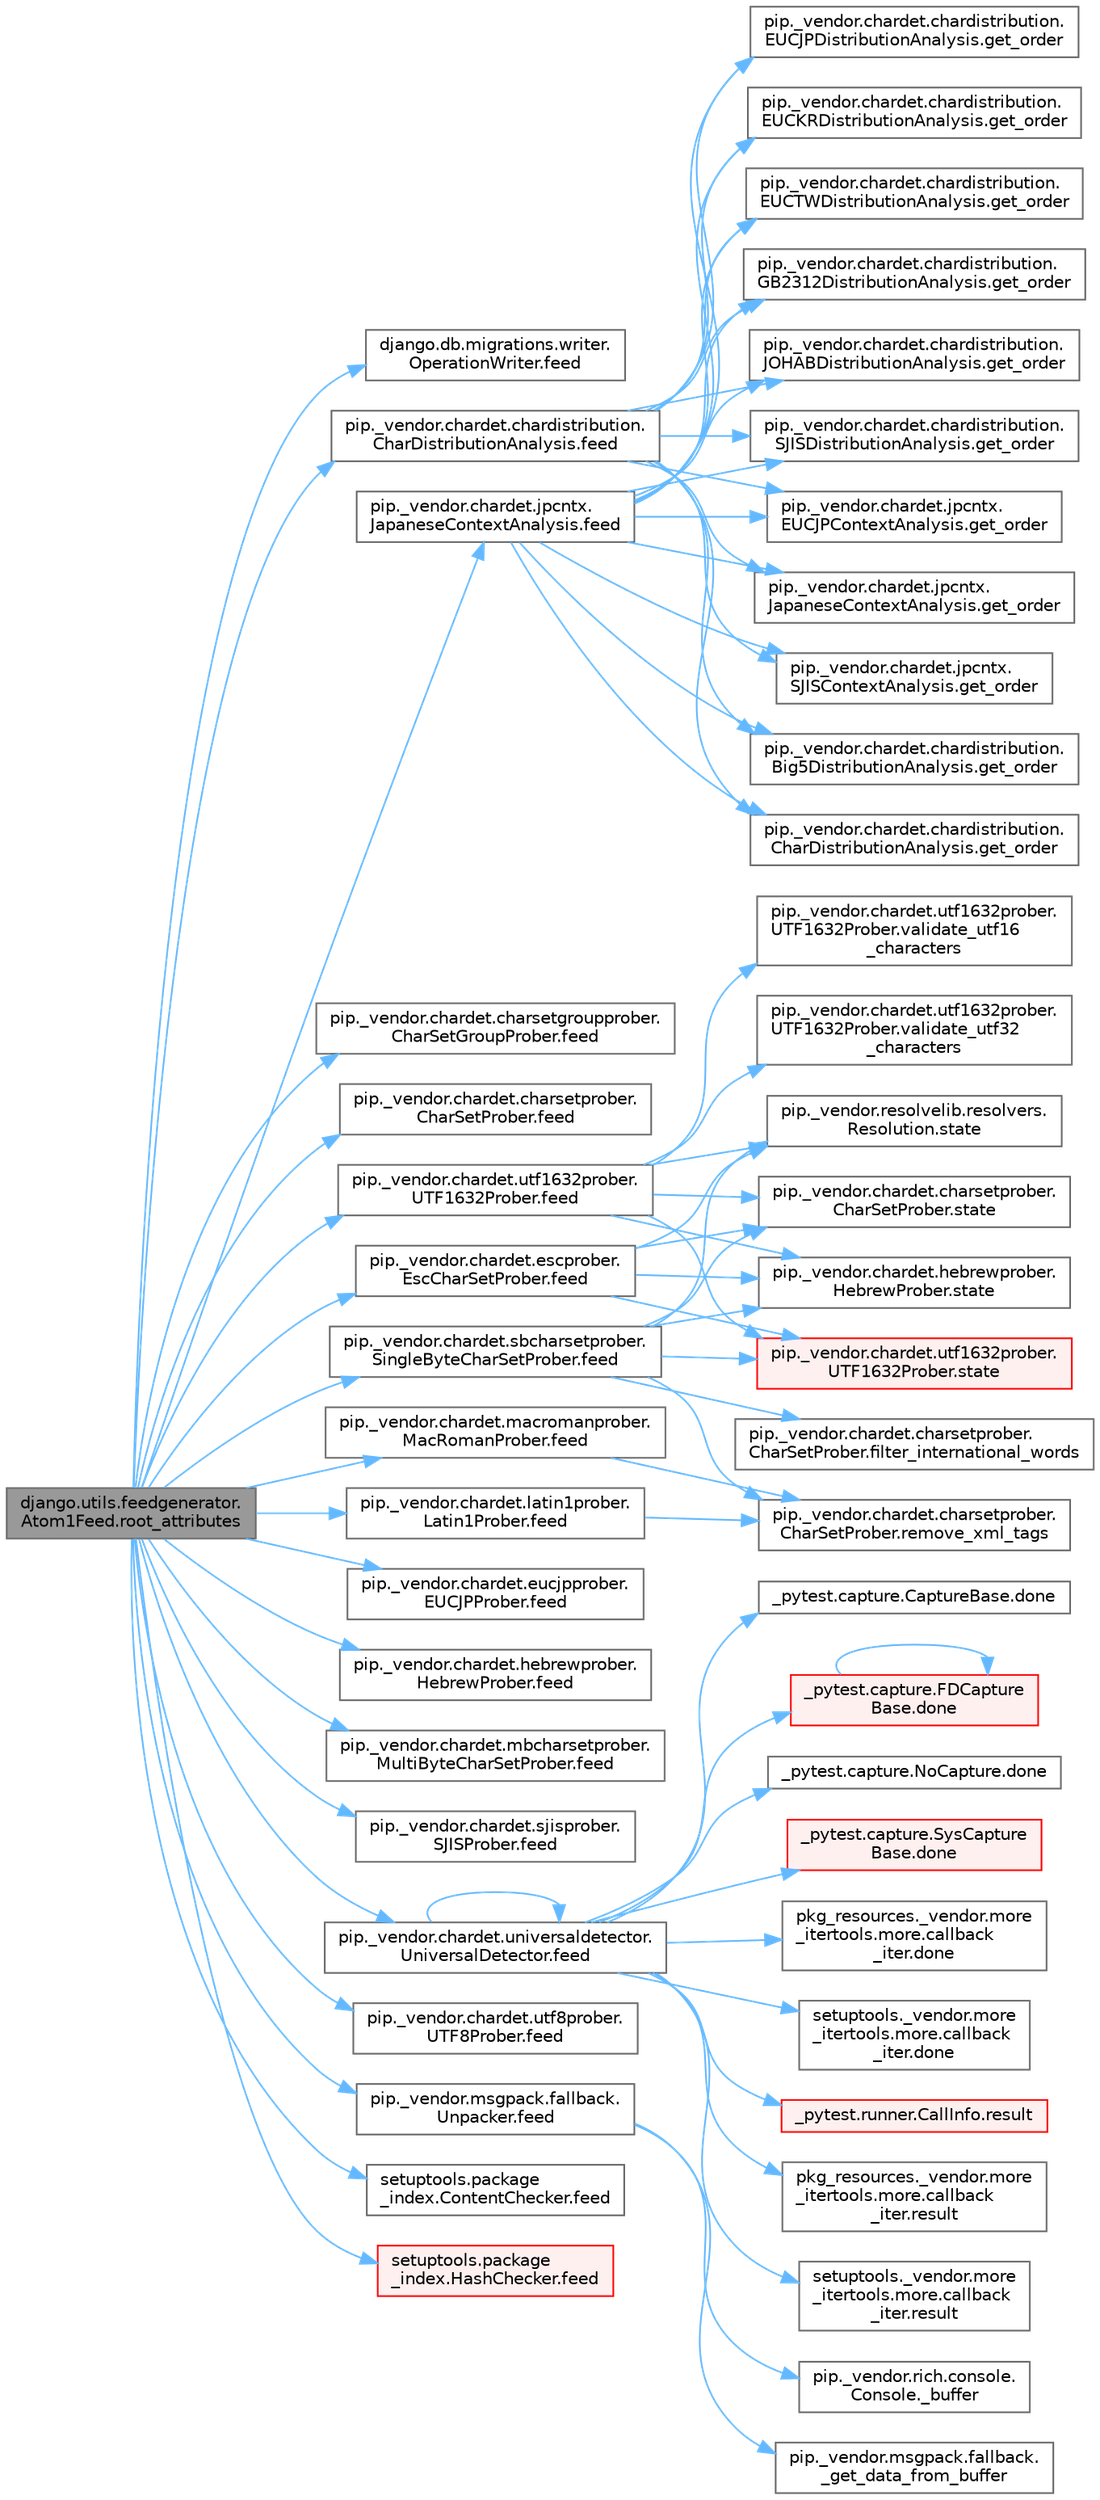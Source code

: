 digraph "django.utils.feedgenerator.Atom1Feed.root_attributes"
{
 // LATEX_PDF_SIZE
  bgcolor="transparent";
  edge [fontname=Helvetica,fontsize=10,labelfontname=Helvetica,labelfontsize=10];
  node [fontname=Helvetica,fontsize=10,shape=box,height=0.2,width=0.4];
  rankdir="LR";
  Node1 [id="Node000001",label="django.utils.feedgenerator.\lAtom1Feed.root_attributes",height=0.2,width=0.4,color="gray40", fillcolor="grey60", style="filled", fontcolor="black",tooltip=" "];
  Node1 -> Node2 [id="edge1_Node000001_Node000002",color="steelblue1",style="solid",tooltip=" "];
  Node2 [id="Node000002",label="django.db.migrations.writer.\lOperationWriter.feed",height=0.2,width=0.4,color="grey40", fillcolor="white", style="filled",URL="$classdjango_1_1db_1_1migrations_1_1writer_1_1_operation_writer.html#a69e7881f07ca1acb1d7444703198938b",tooltip=" "];
  Node1 -> Node3 [id="edge2_Node000001_Node000003",color="steelblue1",style="solid",tooltip=" "];
  Node3 [id="Node000003",label="pip._vendor.chardet.chardistribution.\lCharDistributionAnalysis.feed",height=0.2,width=0.4,color="grey40", fillcolor="white", style="filled",URL="$classpip_1_1__vendor_1_1chardet_1_1chardistribution_1_1_char_distribution_analysis.html#a23a7e11d83c6598247d1089680bfa47e",tooltip=" "];
  Node3 -> Node4 [id="edge3_Node000003_Node000004",color="steelblue1",style="solid",tooltip=" "];
  Node4 [id="Node000004",label="pip._vendor.chardet.chardistribution.\lBig5DistributionAnalysis.get_order",height=0.2,width=0.4,color="grey40", fillcolor="white", style="filled",URL="$classpip_1_1__vendor_1_1chardet_1_1chardistribution_1_1_big5_distribution_analysis.html#a3df57bb4cc01089eb9b0a30333b5989f",tooltip=" "];
  Node3 -> Node5 [id="edge4_Node000003_Node000005",color="steelblue1",style="solid",tooltip=" "];
  Node5 [id="Node000005",label="pip._vendor.chardet.chardistribution.\lCharDistributionAnalysis.get_order",height=0.2,width=0.4,color="grey40", fillcolor="white", style="filled",URL="$classpip_1_1__vendor_1_1chardet_1_1chardistribution_1_1_char_distribution_analysis.html#ada5a9e31eb7899c6e436f89cacddd0ab",tooltip=" "];
  Node3 -> Node6 [id="edge5_Node000003_Node000006",color="steelblue1",style="solid",tooltip=" "];
  Node6 [id="Node000006",label="pip._vendor.chardet.chardistribution.\lEUCJPDistributionAnalysis.get_order",height=0.2,width=0.4,color="grey40", fillcolor="white", style="filled",URL="$classpip_1_1__vendor_1_1chardet_1_1chardistribution_1_1_e_u_c_j_p_distribution_analysis.html#a173367ee1b36c050fc6fba1302b8c227",tooltip=" "];
  Node3 -> Node7 [id="edge6_Node000003_Node000007",color="steelblue1",style="solid",tooltip=" "];
  Node7 [id="Node000007",label="pip._vendor.chardet.chardistribution.\lEUCKRDistributionAnalysis.get_order",height=0.2,width=0.4,color="grey40", fillcolor="white", style="filled",URL="$classpip_1_1__vendor_1_1chardet_1_1chardistribution_1_1_e_u_c_k_r_distribution_analysis.html#a2d2e2d2864b24cb0c4ee541b03435bae",tooltip=" "];
  Node3 -> Node8 [id="edge7_Node000003_Node000008",color="steelblue1",style="solid",tooltip=" "];
  Node8 [id="Node000008",label="pip._vendor.chardet.chardistribution.\lEUCTWDistributionAnalysis.get_order",height=0.2,width=0.4,color="grey40", fillcolor="white", style="filled",URL="$classpip_1_1__vendor_1_1chardet_1_1chardistribution_1_1_e_u_c_t_w_distribution_analysis.html#a5297dbf3aa99dcbbdfbd8a93543802cf",tooltip=" "];
  Node3 -> Node9 [id="edge8_Node000003_Node000009",color="steelblue1",style="solid",tooltip=" "];
  Node9 [id="Node000009",label="pip._vendor.chardet.chardistribution.\lGB2312DistributionAnalysis.get_order",height=0.2,width=0.4,color="grey40", fillcolor="white", style="filled",URL="$classpip_1_1__vendor_1_1chardet_1_1chardistribution_1_1_g_b2312_distribution_analysis.html#a01adf7ffd1f75717eac410ea6098c292",tooltip=" "];
  Node3 -> Node10 [id="edge9_Node000003_Node000010",color="steelblue1",style="solid",tooltip=" "];
  Node10 [id="Node000010",label="pip._vendor.chardet.chardistribution.\lJOHABDistributionAnalysis.get_order",height=0.2,width=0.4,color="grey40", fillcolor="white", style="filled",URL="$classpip_1_1__vendor_1_1chardet_1_1chardistribution_1_1_j_o_h_a_b_distribution_analysis.html#a900ea423500b7ba612545df5923b8c26",tooltip=" "];
  Node3 -> Node11 [id="edge10_Node000003_Node000011",color="steelblue1",style="solid",tooltip=" "];
  Node11 [id="Node000011",label="pip._vendor.chardet.chardistribution.\lSJISDistributionAnalysis.get_order",height=0.2,width=0.4,color="grey40", fillcolor="white", style="filled",URL="$classpip_1_1__vendor_1_1chardet_1_1chardistribution_1_1_s_j_i_s_distribution_analysis.html#ac6873fb1a918f6aa4682ccc918e21356",tooltip=" "];
  Node3 -> Node12 [id="edge11_Node000003_Node000012",color="steelblue1",style="solid",tooltip=" "];
  Node12 [id="Node000012",label="pip._vendor.chardet.jpcntx.\lEUCJPContextAnalysis.get_order",height=0.2,width=0.4,color="grey40", fillcolor="white", style="filled",URL="$classpip_1_1__vendor_1_1chardet_1_1jpcntx_1_1_e_u_c_j_p_context_analysis.html#abf5fa069724d6fe97280dfb0e2b02222",tooltip=" "];
  Node3 -> Node13 [id="edge12_Node000003_Node000013",color="steelblue1",style="solid",tooltip=" "];
  Node13 [id="Node000013",label="pip._vendor.chardet.jpcntx.\lJapaneseContextAnalysis.get_order",height=0.2,width=0.4,color="grey40", fillcolor="white", style="filled",URL="$classpip_1_1__vendor_1_1chardet_1_1jpcntx_1_1_japanese_context_analysis.html#a124d6884c444cacd36ddd5777c7449bb",tooltip=" "];
  Node3 -> Node14 [id="edge13_Node000003_Node000014",color="steelblue1",style="solid",tooltip=" "];
  Node14 [id="Node000014",label="pip._vendor.chardet.jpcntx.\lSJISContextAnalysis.get_order",height=0.2,width=0.4,color="grey40", fillcolor="white", style="filled",URL="$classpip_1_1__vendor_1_1chardet_1_1jpcntx_1_1_s_j_i_s_context_analysis.html#a3ae7b3d9d9eff4fbc0004bb6bf15abd8",tooltip=" "];
  Node1 -> Node15 [id="edge14_Node000001_Node000015",color="steelblue1",style="solid",tooltip=" "];
  Node15 [id="Node000015",label="pip._vendor.chardet.charsetgroupprober.\lCharSetGroupProber.feed",height=0.2,width=0.4,color="grey40", fillcolor="white", style="filled",URL="$classpip_1_1__vendor_1_1chardet_1_1charsetgroupprober_1_1_char_set_group_prober.html#a2146cd2cd3a62d191db8b4a9449997bc",tooltip=" "];
  Node1 -> Node16 [id="edge15_Node000001_Node000016",color="steelblue1",style="solid",tooltip=" "];
  Node16 [id="Node000016",label="pip._vendor.chardet.charsetprober.\lCharSetProber.feed",height=0.2,width=0.4,color="grey40", fillcolor="white", style="filled",URL="$classpip_1_1__vendor_1_1chardet_1_1charsetprober_1_1_char_set_prober.html#a6d1c194db4bb3d8076917b30ddb62516",tooltip=" "];
  Node1 -> Node17 [id="edge16_Node000001_Node000017",color="steelblue1",style="solid",tooltip=" "];
  Node17 [id="Node000017",label="pip._vendor.chardet.escprober.\lEscCharSetProber.feed",height=0.2,width=0.4,color="grey40", fillcolor="white", style="filled",URL="$classpip_1_1__vendor_1_1chardet_1_1escprober_1_1_esc_char_set_prober.html#ad4c988e1f9e0cfe2cae4ebdc50ebe61c",tooltip=" "];
  Node17 -> Node18 [id="edge17_Node000017_Node000018",color="steelblue1",style="solid",tooltip=" "];
  Node18 [id="Node000018",label="pip._vendor.chardet.charsetprober.\lCharSetProber.state",height=0.2,width=0.4,color="grey40", fillcolor="white", style="filled",URL="$classpip_1_1__vendor_1_1chardet_1_1charsetprober_1_1_char_set_prober.html#ab0e97f2771aef88b47338320d66bb95f",tooltip=" "];
  Node17 -> Node19 [id="edge18_Node000017_Node000019",color="steelblue1",style="solid",tooltip=" "];
  Node19 [id="Node000019",label="pip._vendor.chardet.hebrewprober.\lHebrewProber.state",height=0.2,width=0.4,color="grey40", fillcolor="white", style="filled",URL="$classpip_1_1__vendor_1_1chardet_1_1hebrewprober_1_1_hebrew_prober.html#a66c943e12f5c1ab3155594b786a42e25",tooltip=" "];
  Node17 -> Node20 [id="edge19_Node000017_Node000020",color="steelblue1",style="solid",tooltip=" "];
  Node20 [id="Node000020",label="pip._vendor.chardet.utf1632prober.\lUTF1632Prober.state",height=0.2,width=0.4,color="red", fillcolor="#FFF0F0", style="filled",URL="$classpip_1_1__vendor_1_1chardet_1_1utf1632prober_1_1_u_t_f1632_prober.html#a33fbc3b38525fe5a4e994e25118a46db",tooltip=" "];
  Node17 -> Node23 [id="edge20_Node000017_Node000023",color="steelblue1",style="solid",tooltip=" "];
  Node23 [id="Node000023",label="pip._vendor.resolvelib.resolvers.\lResolution.state",height=0.2,width=0.4,color="grey40", fillcolor="white", style="filled",URL="$classpip_1_1__vendor_1_1resolvelib_1_1resolvers_1_1_resolution.html#a4c81a8a0653665d057aef893fd8065b0",tooltip=" "];
  Node1 -> Node41 [id="edge21_Node000001_Node000041",color="steelblue1",style="solid",tooltip=" "];
  Node41 [id="Node000041",label="pip._vendor.chardet.eucjpprober.\lEUCJPProber.feed",height=0.2,width=0.4,color="grey40", fillcolor="white", style="filled",URL="$classpip_1_1__vendor_1_1chardet_1_1eucjpprober_1_1_e_u_c_j_p_prober.html#a1f243e29c2b4eed02f1bab62154f8462",tooltip=" "];
  Node1 -> Node42 [id="edge22_Node000001_Node000042",color="steelblue1",style="solid",tooltip=" "];
  Node42 [id="Node000042",label="pip._vendor.chardet.hebrewprober.\lHebrewProber.feed",height=0.2,width=0.4,color="grey40", fillcolor="white", style="filled",URL="$classpip_1_1__vendor_1_1chardet_1_1hebrewprober_1_1_hebrew_prober.html#a6bd3ee5133571d55a358da7fe028db37",tooltip=" "];
  Node1 -> Node43 [id="edge23_Node000001_Node000043",color="steelblue1",style="solid",tooltip=" "];
  Node43 [id="Node000043",label="pip._vendor.chardet.jpcntx.\lJapaneseContextAnalysis.feed",height=0.2,width=0.4,color="grey40", fillcolor="white", style="filled",URL="$classpip_1_1__vendor_1_1chardet_1_1jpcntx_1_1_japanese_context_analysis.html#a8bef35bb41d57c1fa8e4119a444b7384",tooltip=" "];
  Node43 -> Node4 [id="edge24_Node000043_Node000004",color="steelblue1",style="solid",tooltip=" "];
  Node43 -> Node5 [id="edge25_Node000043_Node000005",color="steelblue1",style="solid",tooltip=" "];
  Node43 -> Node6 [id="edge26_Node000043_Node000006",color="steelblue1",style="solid",tooltip=" "];
  Node43 -> Node7 [id="edge27_Node000043_Node000007",color="steelblue1",style="solid",tooltip=" "];
  Node43 -> Node8 [id="edge28_Node000043_Node000008",color="steelblue1",style="solid",tooltip=" "];
  Node43 -> Node9 [id="edge29_Node000043_Node000009",color="steelblue1",style="solid",tooltip=" "];
  Node43 -> Node10 [id="edge30_Node000043_Node000010",color="steelblue1",style="solid",tooltip=" "];
  Node43 -> Node11 [id="edge31_Node000043_Node000011",color="steelblue1",style="solid",tooltip=" "];
  Node43 -> Node12 [id="edge32_Node000043_Node000012",color="steelblue1",style="solid",tooltip=" "];
  Node43 -> Node13 [id="edge33_Node000043_Node000013",color="steelblue1",style="solid",tooltip=" "];
  Node43 -> Node14 [id="edge34_Node000043_Node000014",color="steelblue1",style="solid",tooltip=" "];
  Node1 -> Node44 [id="edge35_Node000001_Node000044",color="steelblue1",style="solid",tooltip=" "];
  Node44 [id="Node000044",label="pip._vendor.chardet.latin1prober.\lLatin1Prober.feed",height=0.2,width=0.4,color="grey40", fillcolor="white", style="filled",URL="$classpip_1_1__vendor_1_1chardet_1_1latin1prober_1_1_latin1_prober.html#a09a28c20e01df83bb291e4de7d4169bf",tooltip=" "];
  Node44 -> Node45 [id="edge36_Node000044_Node000045",color="steelblue1",style="solid",tooltip=" "];
  Node45 [id="Node000045",label="pip._vendor.chardet.charsetprober.\lCharSetProber.remove_xml_tags",height=0.2,width=0.4,color="grey40", fillcolor="white", style="filled",URL="$classpip_1_1__vendor_1_1chardet_1_1charsetprober_1_1_char_set_prober.html#acc341953c3c416a1d382f831d8f6548c",tooltip=" "];
  Node1 -> Node46 [id="edge37_Node000001_Node000046",color="steelblue1",style="solid",tooltip=" "];
  Node46 [id="Node000046",label="pip._vendor.chardet.macromanprober.\lMacRomanProber.feed",height=0.2,width=0.4,color="grey40", fillcolor="white", style="filled",URL="$classpip_1_1__vendor_1_1chardet_1_1macromanprober_1_1_mac_roman_prober.html#a4e5dddcb1652aa8f0f3999cc85e98dc4",tooltip=" "];
  Node46 -> Node45 [id="edge38_Node000046_Node000045",color="steelblue1",style="solid",tooltip=" "];
  Node1 -> Node47 [id="edge39_Node000001_Node000047",color="steelblue1",style="solid",tooltip=" "];
  Node47 [id="Node000047",label="pip._vendor.chardet.mbcharsetprober.\lMultiByteCharSetProber.feed",height=0.2,width=0.4,color="grey40", fillcolor="white", style="filled",URL="$classpip_1_1__vendor_1_1chardet_1_1mbcharsetprober_1_1_multi_byte_char_set_prober.html#a847f2daa85e7f2e1571e22ffd6e690a7",tooltip=" "];
  Node1 -> Node48 [id="edge40_Node000001_Node000048",color="steelblue1",style="solid",tooltip=" "];
  Node48 [id="Node000048",label="pip._vendor.chardet.sbcharsetprober.\lSingleByteCharSetProber.feed",height=0.2,width=0.4,color="grey40", fillcolor="white", style="filled",URL="$classpip_1_1__vendor_1_1chardet_1_1sbcharsetprober_1_1_single_byte_char_set_prober.html#ab6d2e8e37d450e7ce0dda8dadfec2b57",tooltip=" "];
  Node48 -> Node49 [id="edge41_Node000048_Node000049",color="steelblue1",style="solid",tooltip=" "];
  Node49 [id="Node000049",label="pip._vendor.chardet.charsetprober.\lCharSetProber.filter_international_words",height=0.2,width=0.4,color="grey40", fillcolor="white", style="filled",URL="$classpip_1_1__vendor_1_1chardet_1_1charsetprober_1_1_char_set_prober.html#a01615e159647714ef94627d31a383488",tooltip=" "];
  Node48 -> Node45 [id="edge42_Node000048_Node000045",color="steelblue1",style="solid",tooltip=" "];
  Node48 -> Node18 [id="edge43_Node000048_Node000018",color="steelblue1",style="solid",tooltip=" "];
  Node48 -> Node19 [id="edge44_Node000048_Node000019",color="steelblue1",style="solid",tooltip=" "];
  Node48 -> Node20 [id="edge45_Node000048_Node000020",color="steelblue1",style="solid",tooltip=" "];
  Node48 -> Node23 [id="edge46_Node000048_Node000023",color="steelblue1",style="solid",tooltip=" "];
  Node1 -> Node50 [id="edge47_Node000001_Node000050",color="steelblue1",style="solid",tooltip=" "];
  Node50 [id="Node000050",label="pip._vendor.chardet.sjisprober.\lSJISProber.feed",height=0.2,width=0.4,color="grey40", fillcolor="white", style="filled",URL="$classpip_1_1__vendor_1_1chardet_1_1sjisprober_1_1_s_j_i_s_prober.html#aa1ceb1d0ddf21accb673d5139b40470d",tooltip=" "];
  Node1 -> Node51 [id="edge48_Node000001_Node000051",color="steelblue1",style="solid",tooltip=" "];
  Node51 [id="Node000051",label="pip._vendor.chardet.universaldetector.\lUniversalDetector.feed",height=0.2,width=0.4,color="grey40", fillcolor="white", style="filled",URL="$classpip_1_1__vendor_1_1chardet_1_1universaldetector_1_1_universal_detector.html#a296f6150ff0824215e3890ad38d3175d",tooltip=" "];
  Node51 -> Node52 [id="edge49_Node000051_Node000052",color="steelblue1",style="solid",tooltip=" "];
  Node52 [id="Node000052",label="_pytest.capture.CaptureBase.done",height=0.2,width=0.4,color="grey40", fillcolor="white", style="filled",URL="$class__pytest_1_1capture_1_1_capture_base.html#a252cc9ae56771a7c80f5541e1700cdab",tooltip=" "];
  Node51 -> Node53 [id="edge50_Node000051_Node000053",color="steelblue1",style="solid",tooltip=" "];
  Node53 [id="Node000053",label="_pytest.capture.FDCapture\lBase.done",height=0.2,width=0.4,color="red", fillcolor="#FFF0F0", style="filled",URL="$class__pytest_1_1capture_1_1_f_d_capture_base.html#a473d8ea6b05e2918222db2b4dc09bcb2",tooltip=" "];
  Node53 -> Node53 [id="edge51_Node000053_Node000053",color="steelblue1",style="solid",tooltip=" "];
  Node51 -> Node56 [id="edge52_Node000051_Node000056",color="steelblue1",style="solid",tooltip=" "];
  Node56 [id="Node000056",label="_pytest.capture.NoCapture.done",height=0.2,width=0.4,color="grey40", fillcolor="white", style="filled",URL="$class__pytest_1_1capture_1_1_no_capture.html#a0c9bf00bbb06e138c684e85f026dbc7c",tooltip=" "];
  Node51 -> Node57 [id="edge53_Node000051_Node000057",color="steelblue1",style="solid",tooltip=" "];
  Node57 [id="Node000057",label="_pytest.capture.SysCapture\lBase.done",height=0.2,width=0.4,color="red", fillcolor="#FFF0F0", style="filled",URL="$class__pytest_1_1capture_1_1_sys_capture_base.html#a49491ca614c69dea26f252feec0cba16",tooltip=" "];
  Node51 -> Node439 [id="edge54_Node000051_Node000439",color="steelblue1",style="solid",tooltip=" "];
  Node439 [id="Node000439",label="pkg_resources._vendor.more\l_itertools.more.callback\l_iter.done",height=0.2,width=0.4,color="grey40", fillcolor="white", style="filled",URL="$classpkg__resources_1_1__vendor_1_1more__itertools_1_1more_1_1callback__iter.html#a2373b03227092a1744e35d752a94f1d1",tooltip=" "];
  Node51 -> Node440 [id="edge55_Node000051_Node000440",color="steelblue1",style="solid",tooltip=" "];
  Node440 [id="Node000440",label="setuptools._vendor.more\l_itertools.more.callback\l_iter.done",height=0.2,width=0.4,color="grey40", fillcolor="white", style="filled",URL="$classsetuptools_1_1__vendor_1_1more__itertools_1_1more_1_1callback__iter.html#a081241147cdf94c4bb9acda2fcb96713",tooltip=" "];
  Node51 -> Node51 [id="edge56_Node000051_Node000051",color="steelblue1",style="solid",tooltip=" "];
  Node51 -> Node1209 [id="edge57_Node000051_Node001209",color="steelblue1",style="solid",tooltip=" "];
  Node1209 [id="Node001209",label="_pytest.runner.CallInfo.result",height=0.2,width=0.4,color="red", fillcolor="#FFF0F0", style="filled",URL="$class__pytest_1_1runner_1_1_call_info.html#aa20fb81bb861308c8630c9b078fa9744",tooltip=" "];
  Node51 -> Node1211 [id="edge58_Node000051_Node001211",color="steelblue1",style="solid",tooltip=" "];
  Node1211 [id="Node001211",label="pkg_resources._vendor.more\l_itertools.more.callback\l_iter.result",height=0.2,width=0.4,color="grey40", fillcolor="white", style="filled",URL="$classpkg__resources_1_1__vendor_1_1more__itertools_1_1more_1_1callback__iter.html#a6afb93a7b23dee359723bd840f95acd0",tooltip=" "];
  Node51 -> Node1212 [id="edge59_Node000051_Node001212",color="steelblue1",style="solid",tooltip=" "];
  Node1212 [id="Node001212",label="setuptools._vendor.more\l_itertools.more.callback\l_iter.result",height=0.2,width=0.4,color="grey40", fillcolor="white", style="filled",URL="$classsetuptools_1_1__vendor_1_1more__itertools_1_1more_1_1callback__iter.html#a1f392626f7413a76bea54b12f1fd9504",tooltip=" "];
  Node1 -> Node4035 [id="edge60_Node000001_Node004035",color="steelblue1",style="solid",tooltip=" "];
  Node4035 [id="Node004035",label="pip._vendor.chardet.utf1632prober.\lUTF1632Prober.feed",height=0.2,width=0.4,color="grey40", fillcolor="white", style="filled",URL="$classpip_1_1__vendor_1_1chardet_1_1utf1632prober_1_1_u_t_f1632_prober.html#a16a8bea3b9608f94237b49f2f0cd4b74",tooltip=" "];
  Node4035 -> Node18 [id="edge61_Node004035_Node000018",color="steelblue1",style="solid",tooltip=" "];
  Node4035 -> Node19 [id="edge62_Node004035_Node000019",color="steelblue1",style="solid",tooltip=" "];
  Node4035 -> Node20 [id="edge63_Node004035_Node000020",color="steelblue1",style="solid",tooltip=" "];
  Node4035 -> Node23 [id="edge64_Node004035_Node000023",color="steelblue1",style="solid",tooltip=" "];
  Node4035 -> Node4036 [id="edge65_Node004035_Node004036",color="steelblue1",style="solid",tooltip=" "];
  Node4036 [id="Node004036",label="pip._vendor.chardet.utf1632prober.\lUTF1632Prober.validate_utf16\l_characters",height=0.2,width=0.4,color="grey40", fillcolor="white", style="filled",URL="$classpip_1_1__vendor_1_1chardet_1_1utf1632prober_1_1_u_t_f1632_prober.html#ade5f48e314edb8aa88bb126030648850",tooltip=" "];
  Node4035 -> Node4037 [id="edge66_Node004035_Node004037",color="steelblue1",style="solid",tooltip=" "];
  Node4037 [id="Node004037",label="pip._vendor.chardet.utf1632prober.\lUTF1632Prober.validate_utf32\l_characters",height=0.2,width=0.4,color="grey40", fillcolor="white", style="filled",URL="$classpip_1_1__vendor_1_1chardet_1_1utf1632prober_1_1_u_t_f1632_prober.html#a1a198149f01d8a9ade058d263e5c1854",tooltip=" "];
  Node1 -> Node4038 [id="edge67_Node000001_Node004038",color="steelblue1",style="solid",tooltip=" "];
  Node4038 [id="Node004038",label="pip._vendor.chardet.utf8prober.\lUTF8Prober.feed",height=0.2,width=0.4,color="grey40", fillcolor="white", style="filled",URL="$classpip_1_1__vendor_1_1chardet_1_1utf8prober_1_1_u_t_f8_prober.html#acfa713f46851ba29460a3388125326fc",tooltip=" "];
  Node1 -> Node4039 [id="edge68_Node000001_Node004039",color="steelblue1",style="solid",tooltip=" "];
  Node4039 [id="Node004039",label="pip._vendor.msgpack.fallback.\lUnpacker.feed",height=0.2,width=0.4,color="grey40", fillcolor="white", style="filled",URL="$classpip_1_1__vendor_1_1msgpack_1_1fallback_1_1_unpacker.html#aa75d3a66598466608078d38b18f8e55c",tooltip=" "];
  Node4039 -> Node332 [id="edge69_Node004039_Node000332",color="steelblue1",style="solid",tooltip=" "];
  Node332 [id="Node000332",label="pip._vendor.rich.console.\lConsole._buffer",height=0.2,width=0.4,color="grey40", fillcolor="white", style="filled",URL="$classpip_1_1__vendor_1_1rich_1_1console_1_1_console.html#a51eaf031922c907e4085937b82f5564e",tooltip=" "];
  Node4039 -> Node4040 [id="edge70_Node004039_Node004040",color="steelblue1",style="solid",tooltip=" "];
  Node4040 [id="Node004040",label="pip._vendor.msgpack.fallback.\l_get_data_from_buffer",height=0.2,width=0.4,color="grey40", fillcolor="white", style="filled",URL="$namespacepip_1_1__vendor_1_1msgpack_1_1fallback.html#a8ab2d5841b55f78cd17cb27c75fdb542",tooltip=" "];
  Node1 -> Node4041 [id="edge71_Node000001_Node004041",color="steelblue1",style="solid",tooltip=" "];
  Node4041 [id="Node004041",label="setuptools.package\l_index.ContentChecker.feed",height=0.2,width=0.4,color="grey40", fillcolor="white", style="filled",URL="$classsetuptools_1_1package__index_1_1_content_checker.html#a2dcc1834fdacc90458342d6462f28785",tooltip=" "];
  Node1 -> Node4042 [id="edge72_Node000001_Node004042",color="steelblue1",style="solid",tooltip=" "];
  Node4042 [id="Node004042",label="setuptools.package\l_index.HashChecker.feed",height=0.2,width=0.4,color="red", fillcolor="#FFF0F0", style="filled",URL="$classsetuptools_1_1package__index_1_1_hash_checker.html#a3ec99380a94d03eec3c5f5dae02233be",tooltip=" "];
}
